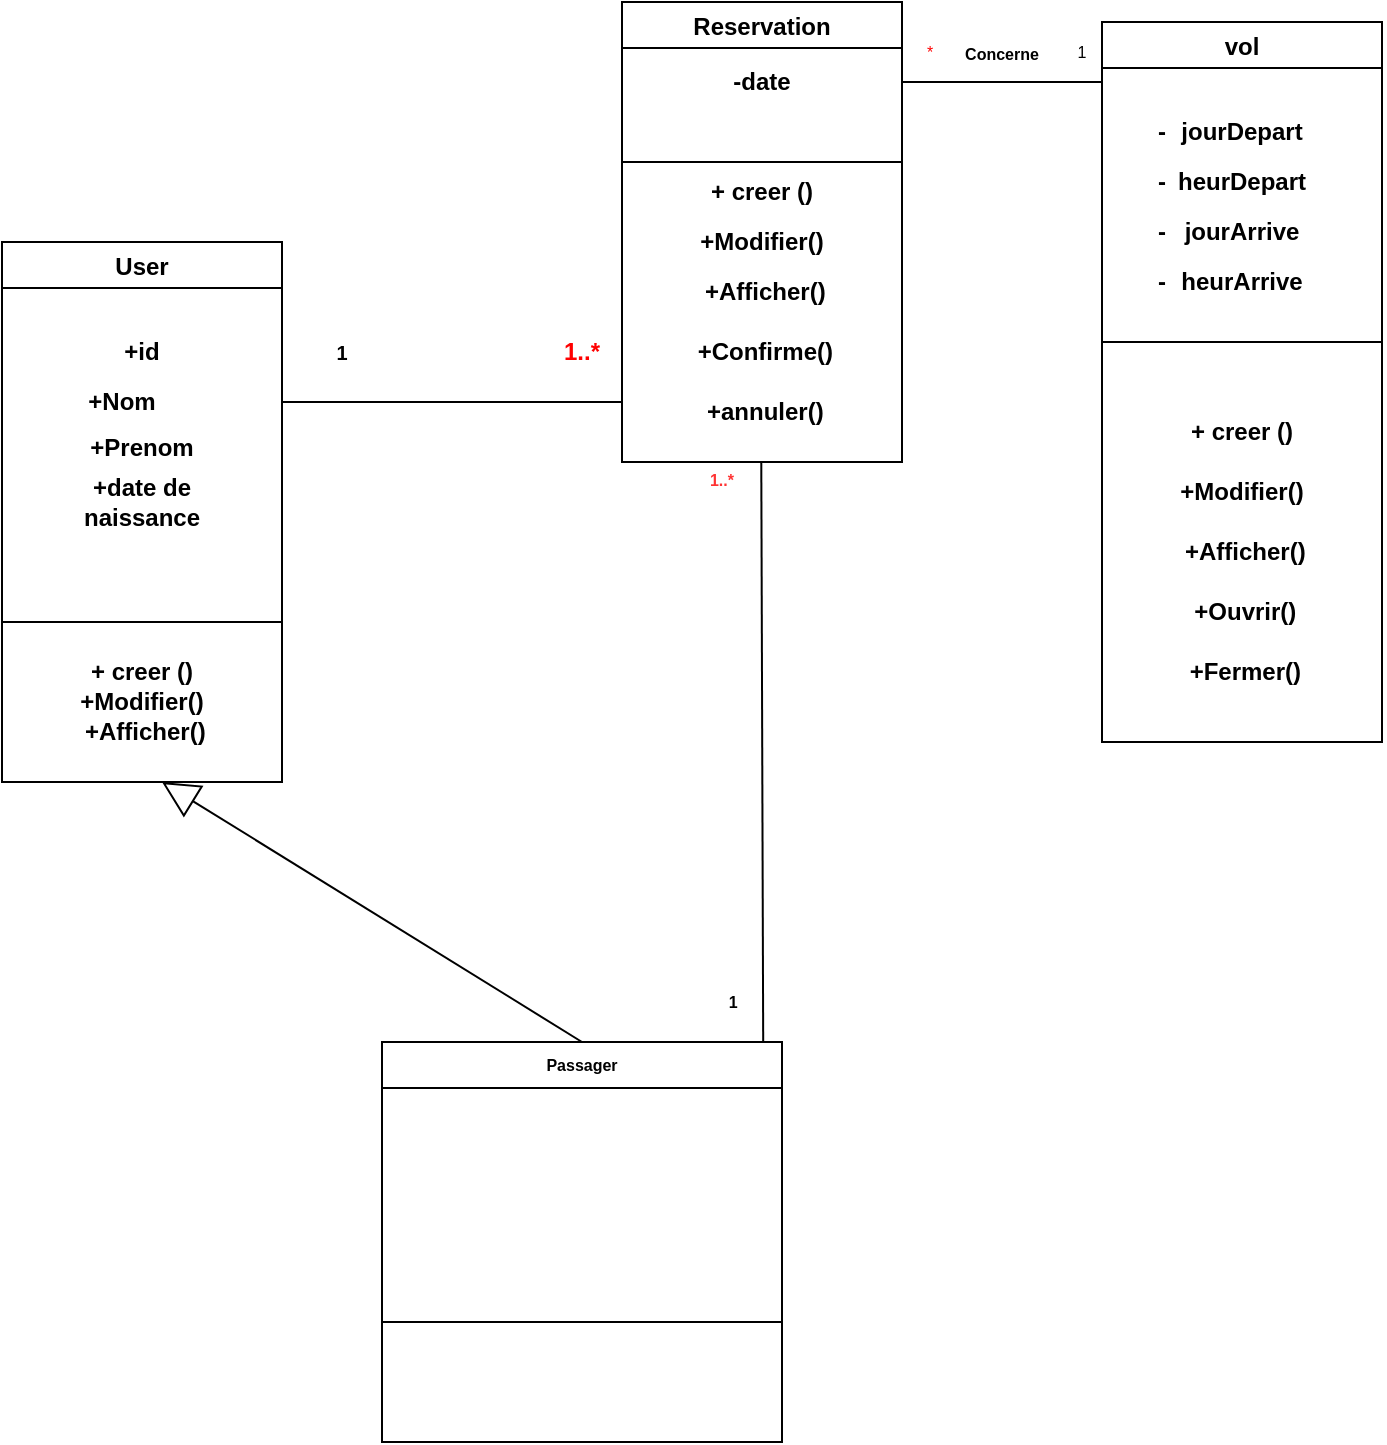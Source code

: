 <mxfile version="18.0.3" type="device"><diagram id="zilZRYsKqXoz7tapKax0" name="Page-1"><mxGraphModel dx="3134" dy="1198" grid="1" gridSize="10" guides="1" tooltips="1" connect="1" arrows="1" fold="1" page="1" pageScale="1" pageWidth="827" pageHeight="1169" math="0" shadow="0"><root><mxCell id="0"/><mxCell id="1" parent="0"/><mxCell id="qs1Xm63CJNNU6w1buou1-2" value="User" style="swimlane;" parent="1" vertex="1"><mxGeometry x="-60" y="120" width="140" height="270" as="geometry"/></mxCell><mxCell id="qs1Xm63CJNNU6w1buou1-4" value="&lt;b&gt;+id&lt;/b&gt;" style="text;html=1;strokeColor=none;fillColor=none;align=center;verticalAlign=middle;whiteSpace=wrap;rounded=0;" parent="qs1Xm63CJNNU6w1buou1-2" vertex="1"><mxGeometry x="40" y="40" width="60" height="30" as="geometry"/></mxCell><mxCell id="qs1Xm63CJNNU6w1buou1-12" value="&lt;b&gt;+date de naissance&lt;/b&gt;" style="text;html=1;strokeColor=none;fillColor=none;align=center;verticalAlign=middle;whiteSpace=wrap;rounded=0;" parent="qs1Xm63CJNNU6w1buou1-2" vertex="1"><mxGeometry x="40" y="115" width="60" height="30" as="geometry"/></mxCell><mxCell id="qs1Xm63CJNNU6w1buou1-13" value="" style="endArrow=none;html=1;rounded=0;" parent="qs1Xm63CJNNU6w1buou1-2" edge="1"><mxGeometry width="50" height="50" relative="1" as="geometry"><mxPoint y="190" as="sourcePoint"/><mxPoint x="140" y="190" as="targetPoint"/></mxGeometry></mxCell><mxCell id="qs1Xm63CJNNU6w1buou1-17" value="&lt;b&gt;&amp;nbsp;+Afficher()&lt;/b&gt;" style="text;html=1;strokeColor=none;fillColor=none;align=center;verticalAlign=middle;whiteSpace=wrap;rounded=0;" parent="qs1Xm63CJNNU6w1buou1-2" vertex="1"><mxGeometry x="40" y="230" width="60" height="30" as="geometry"/></mxCell><mxCell id="qs1Xm63CJNNU6w1buou1-6" value="&lt;b&gt;+Prenom&lt;/b&gt;" style="text;html=1;strokeColor=none;fillColor=none;align=center;verticalAlign=middle;whiteSpace=wrap;rounded=0;" parent="qs1Xm63CJNNU6w1buou1-2" vertex="1"><mxGeometry x="40" y="85" width="60" height="35" as="geometry"/></mxCell><mxCell id="qs1Xm63CJNNU6w1buou1-5" value="&lt;b&gt;+Nom&lt;/b&gt;" style="text;html=1;strokeColor=none;fillColor=none;align=center;verticalAlign=middle;whiteSpace=wrap;rounded=0;" parent="qs1Xm63CJNNU6w1buou1-2" vertex="1"><mxGeometry x="30" y="70" width="60" height="20" as="geometry"/></mxCell><mxCell id="qs1Xm63CJNNU6w1buou1-16" value="&lt;b&gt;&amp;nbsp;+Modifier()&amp;nbsp;&lt;/b&gt;" style="text;html=1;strokeColor=none;fillColor=none;align=center;verticalAlign=middle;whiteSpace=wrap;rounded=0;" parent="qs1Xm63CJNNU6w1buou1-2" vertex="1"><mxGeometry x="40" y="220" width="60" height="20" as="geometry"/></mxCell><mxCell id="qs1Xm63CJNNU6w1buou1-15" value="&lt;b&gt;+ creer ()&lt;/b&gt;" style="text;html=1;strokeColor=none;fillColor=none;align=center;verticalAlign=middle;whiteSpace=wrap;rounded=0;" parent="qs1Xm63CJNNU6w1buou1-2" vertex="1"><mxGeometry x="40" y="200" width="60" height="30" as="geometry"/></mxCell><mxCell id="qs1Xm63CJNNU6w1buou1-41" value="vol" style="swimlane;" parent="1" vertex="1"><mxGeometry x="490" y="10" width="140" height="360" as="geometry"/></mxCell><mxCell id="qs1Xm63CJNNU6w1buou1-42" value="&lt;b&gt;jourDepart&lt;/b&gt;" style="text;html=1;strokeColor=none;fillColor=none;align=center;verticalAlign=middle;whiteSpace=wrap;rounded=0;" parent="qs1Xm63CJNNU6w1buou1-41" vertex="1"><mxGeometry x="40" y="40" width="60" height="30" as="geometry"/></mxCell><mxCell id="qs1Xm63CJNNU6w1buou1-46" value="&lt;b&gt;jourArrive&lt;/b&gt;" style="text;html=1;strokeColor=none;fillColor=none;align=center;verticalAlign=middle;whiteSpace=wrap;rounded=0;" parent="qs1Xm63CJNNU6w1buou1-41" vertex="1"><mxGeometry x="40" y="90" width="60" height="30" as="geometry"/></mxCell><mxCell id="qs1Xm63CJNNU6w1buou1-47" value="" style="endArrow=none;html=1;rounded=0;" parent="qs1Xm63CJNNU6w1buou1-41" edge="1"><mxGeometry width="50" height="50" relative="1" as="geometry"><mxPoint y="160" as="sourcePoint"/><mxPoint x="140" y="160" as="targetPoint"/><Array as="points"><mxPoint x="70" y="160"/></Array></mxGeometry></mxCell><mxCell id="qs1Xm63CJNNU6w1buou1-49" value="&lt;b&gt;&amp;nbsp;+Modifier()&amp;nbsp;&lt;/b&gt;" style="text;html=1;strokeColor=none;fillColor=none;align=center;verticalAlign=middle;whiteSpace=wrap;rounded=0;" parent="qs1Xm63CJNNU6w1buou1-41" vertex="1"><mxGeometry x="40" y="220" width="60" height="30" as="geometry"/></mxCell><mxCell id="qs1Xm63CJNNU6w1buou1-50" value="&lt;b&gt;&amp;nbsp;+Afficher()&lt;/b&gt;" style="text;html=1;strokeColor=none;fillColor=none;align=center;verticalAlign=middle;whiteSpace=wrap;rounded=0;" parent="qs1Xm63CJNNU6w1buou1-41" vertex="1"><mxGeometry x="40" y="250" width="60" height="30" as="geometry"/></mxCell><mxCell id="qs1Xm63CJNNU6w1buou1-51" value="&lt;b&gt;heurArrive&lt;/b&gt;" style="text;html=1;strokeColor=none;fillColor=none;align=center;verticalAlign=middle;whiteSpace=wrap;rounded=0;" parent="qs1Xm63CJNNU6w1buou1-41" vertex="1"><mxGeometry x="40" y="120" width="60" height="20" as="geometry"/></mxCell><mxCell id="qs1Xm63CJNNU6w1buou1-43" value="&lt;b&gt;heurDepart&lt;/b&gt;" style="text;html=1;strokeColor=none;fillColor=none;align=center;verticalAlign=middle;whiteSpace=wrap;rounded=0;" parent="qs1Xm63CJNNU6w1buou1-41" vertex="1"><mxGeometry x="40" y="70" width="60" height="20" as="geometry"/></mxCell><mxCell id="qs1Xm63CJNNU6w1buou1-57" value="&lt;b&gt;-&lt;/b&gt;" style="text;html=1;strokeColor=none;fillColor=none;align=center;verticalAlign=middle;whiteSpace=wrap;rounded=0;" parent="qs1Xm63CJNNU6w1buou1-41" vertex="1"><mxGeometry y="40" width="60" height="30" as="geometry"/></mxCell><mxCell id="qs1Xm63CJNNU6w1buou1-58" value="&lt;b&gt;-&lt;/b&gt;" style="text;html=1;strokeColor=none;fillColor=none;align=center;verticalAlign=middle;whiteSpace=wrap;rounded=0;" parent="qs1Xm63CJNNU6w1buou1-41" vertex="1"><mxGeometry y="65" width="60" height="30" as="geometry"/></mxCell><mxCell id="qs1Xm63CJNNU6w1buou1-59" value="&lt;b&gt;-&lt;/b&gt;" style="text;html=1;strokeColor=none;fillColor=none;align=center;verticalAlign=middle;whiteSpace=wrap;rounded=0;" parent="qs1Xm63CJNNU6w1buou1-41" vertex="1"><mxGeometry y="90" width="60" height="30" as="geometry"/></mxCell><mxCell id="qs1Xm63CJNNU6w1buou1-61" value="&lt;b&gt;-&lt;/b&gt;" style="text;html=1;strokeColor=none;fillColor=none;align=center;verticalAlign=middle;whiteSpace=wrap;rounded=0;" parent="qs1Xm63CJNNU6w1buou1-41" vertex="1"><mxGeometry y="115" width="60" height="30" as="geometry"/></mxCell><mxCell id="qs1Xm63CJNNU6w1buou1-48" value="&lt;b&gt;+ creer ()&lt;/b&gt;" style="text;html=1;strokeColor=none;fillColor=none;align=center;verticalAlign=middle;whiteSpace=wrap;rounded=0;" parent="qs1Xm63CJNNU6w1buou1-41" vertex="1"><mxGeometry x="40" y="190" width="60" height="30" as="geometry"/></mxCell><mxCell id="qs1Xm63CJNNU6w1buou1-62" value="&lt;b&gt;&amp;nbsp;+Ouvrir()&lt;/b&gt;" style="text;html=1;strokeColor=none;fillColor=none;align=center;verticalAlign=middle;whiteSpace=wrap;rounded=0;" parent="qs1Xm63CJNNU6w1buou1-41" vertex="1"><mxGeometry x="40" y="280" width="60" height="30" as="geometry"/></mxCell><mxCell id="qs1Xm63CJNNU6w1buou1-64" value="&lt;b&gt;&amp;nbsp;+Fermer()&lt;/b&gt;" style="text;html=1;strokeColor=none;fillColor=none;align=center;verticalAlign=middle;whiteSpace=wrap;rounded=0;" parent="qs1Xm63CJNNU6w1buou1-41" vertex="1"><mxGeometry x="40" y="310" width="60" height="30" as="geometry"/></mxCell><mxCell id="qs1Xm63CJNNU6w1buou1-135" value="Reservation" style="swimlane;" parent="1" vertex="1"><mxGeometry x="250" width="140" height="230" as="geometry"/></mxCell><mxCell id="qs1Xm63CJNNU6w1buou1-136" value="&lt;b&gt;-date&lt;/b&gt;" style="text;html=1;strokeColor=none;fillColor=none;align=center;verticalAlign=middle;whiteSpace=wrap;rounded=0;" parent="qs1Xm63CJNNU6w1buou1-135" vertex="1"><mxGeometry x="40" y="30" width="60" height="20" as="geometry"/></mxCell><mxCell id="qs1Xm63CJNNU6w1buou1-137" value="&lt;span style=&quot;color: rgba(0 , 0 , 0 , 0) ; font-family: monospace ; font-size: 0px&quot;&gt;%3CmxGraphModel%3E%3Croot%3E%3CmxCell%20id%3D%220%22%2F%3E%3CmxCell%20id%3D%221%22%20parent%3D%220%22%2F%3E%3CmxCell%20id%3D%222%22%20value%3D%22Vertical%20Container%22%20style%3D%22swimlane%3B%22%20vertex%3D%221%22%20parent%3D%221%22%3E%3CmxGeometry%20x%3D%2240%22%20y%3D%22130%22%20width%3D%22140%22%20height%3D%22200%22%20as%3D%22geometry%22%2F%3E%3C%2FmxCell%3E%3C%2Froot%3E%3C%2FmxGraphModel%3E&lt;/span&gt;&lt;span style=&quot;color: rgba(0 , 0 , 0 , 0) ; font-family: monospace ; font-size: 0px&quot;&gt;%3CmxGraphModel%3E%3Croot%3E%3CmxCell%20id%3D%220%22%2F%3E%3CmxCell%20id%3D%221%22%20parent%3D%220%22%2F%3E%3CmxCell%20id%3D%222%22%20value%3D%22Vertical%20Container%22%20style%3D%22swimlane%3B%22%20vertex%3D%221%22%20parent%3D%221%22%3E%3CmxGeometry%20x%3D%2240%22%20y%3D%22130%22%20width%3D%22140%22%20height%3D%22200%22%20as%3D%22geometry%22%2F%3E%3C%2FmxCell%3E%3C%2Froot%3E%3C%2FmxGraphModel%3E&lt;/span&gt;&lt;span style=&quot;color: rgba(0 , 0 , 0 , 0) ; font-family: monospace ; font-size: 0px&quot;&gt;%3CmxGraphModel%3E%3Croot%3E%3CmxCell%20id%3D%220%22%2F%3E%3CmxCell%20id%3D%221%22%20parent%3D%220%22%2F%3E%3CmxCell%20id%3D%222%22%20value%3D%22Vertical%20Container%22%20style%3D%22swimlane%3B%22%20vertex%3D%221%22%20parent%3D%221%22%3E%3CmxGeometry%20x%3D%2240%22%20y%3D%22130%22%20width%3D%22140%22%20height%3D%22200%22%20as%3D%22geometry%22%2F%3E%3C%2FmxCell%3E%3C%2Froot%3E%3C%2FmxGraphModel%3E&lt;/span&gt;" style="text;html=1;align=center;verticalAlign=middle;resizable=0;points=[];autosize=1;strokeColor=none;fillColor=none;" parent="qs1Xm63CJNNU6w1buou1-135" vertex="1"><mxGeometry x="50" y="85" width="20" height="20" as="geometry"/></mxCell><mxCell id="qs1Xm63CJNNU6w1buou1-138" value="" style="endArrow=none;html=1;rounded=0;" parent="qs1Xm63CJNNU6w1buou1-135" edge="1"><mxGeometry width="50" height="50" relative="1" as="geometry"><mxPoint y="80" as="sourcePoint"/><mxPoint x="140" y="80" as="targetPoint"/><Array as="points"><mxPoint x="70" y="80"/></Array></mxGeometry></mxCell><mxCell id="qs1Xm63CJNNU6w1buou1-139" value="&lt;b&gt;&amp;nbsp;+Modifier()&amp;nbsp;&lt;/b&gt;" style="text;html=1;strokeColor=none;fillColor=none;align=center;verticalAlign=middle;whiteSpace=wrap;rounded=0;" parent="qs1Xm63CJNNU6w1buou1-135" vertex="1"><mxGeometry x="40" y="105" width="60" height="30" as="geometry"/></mxCell><mxCell id="qs1Xm63CJNNU6w1buou1-140" value="&lt;b&gt;&amp;nbsp;+Afficher()&lt;/b&gt;" style="text;html=1;strokeColor=none;fillColor=none;align=center;verticalAlign=middle;whiteSpace=wrap;rounded=0;" parent="qs1Xm63CJNNU6w1buou1-135" vertex="1"><mxGeometry x="40" y="130" width="60" height="30" as="geometry"/></mxCell><mxCell id="qs1Xm63CJNNU6w1buou1-141" value="&lt;b&gt;+ creer ()&lt;/b&gt;" style="text;html=1;strokeColor=none;fillColor=none;align=center;verticalAlign=middle;whiteSpace=wrap;rounded=0;" parent="qs1Xm63CJNNU6w1buou1-135" vertex="1"><mxGeometry x="40" y="80" width="60" height="30" as="geometry"/></mxCell><mxCell id="qs1Xm63CJNNU6w1buou1-142" value="&lt;b&gt;&amp;nbsp;+Confirme()&lt;/b&gt;" style="text;html=1;strokeColor=none;fillColor=none;align=center;verticalAlign=middle;whiteSpace=wrap;rounded=0;" parent="qs1Xm63CJNNU6w1buou1-135" vertex="1"><mxGeometry x="40" y="160" width="60" height="30" as="geometry"/></mxCell><mxCell id="qs1Xm63CJNNU6w1buou1-144" value="&lt;b&gt;&amp;nbsp;+annuler()&lt;/b&gt;" style="text;html=1;strokeColor=none;fillColor=none;align=center;verticalAlign=middle;whiteSpace=wrap;rounded=0;" parent="qs1Xm63CJNNU6w1buou1-135" vertex="1"><mxGeometry x="40" y="190" width="60" height="30" as="geometry"/></mxCell><mxCell id="qs1Xm63CJNNU6w1buou1-145" value="" style="endArrow=none;html=1;rounded=0;fontSize=10;fontColor=#000000;" parent="1" edge="1"><mxGeometry width="50" height="50" relative="1" as="geometry"><mxPoint x="390" y="40" as="sourcePoint"/><mxPoint x="490" y="40" as="targetPoint"/></mxGeometry></mxCell><mxCell id="qs1Xm63CJNNU6w1buou1-154" value="" style="endArrow=none;html=1;rounded=0;fontSize=10;fontColor=#000000;exitX=0.953;exitY=0.001;exitDx=0;exitDy=0;exitPerimeter=0;" parent="1" source="qs1Xm63CJNNU6w1buou1-185" edge="1"><mxGeometry width="50" height="50" relative="1" as="geometry"><mxPoint x="319.64" y="360" as="sourcePoint"/><mxPoint x="319.64" y="230" as="targetPoint"/></mxGeometry></mxCell><mxCell id="qs1Xm63CJNNU6w1buou1-155" value="" style="endArrow=none;html=1;rounded=0;fontSize=10;fontColor=#000000;" parent="1" edge="1"><mxGeometry width="50" height="50" relative="1" as="geometry"><mxPoint x="80" y="200" as="sourcePoint"/><mxPoint x="250" y="200" as="targetPoint"/></mxGeometry></mxCell><mxCell id="qs1Xm63CJNNU6w1buou1-156" value="&lt;b&gt;&lt;font color=&quot;#ff3333&quot; style=&quot;font-size: 8px&quot;&gt;1..*&lt;/font&gt;&lt;/b&gt;" style="text;html=1;strokeColor=none;fillColor=none;align=center;verticalAlign=middle;whiteSpace=wrap;rounded=0;" parent="1" vertex="1"><mxGeometry x="270" y="220" width="60" height="35" as="geometry"/></mxCell><mxCell id="qs1Xm63CJNNU6w1buou1-162" value="&lt;b&gt;&lt;font style=&quot;font-size: 8px&quot;&gt;Concerne&lt;/font&gt;&lt;/b&gt;" style="text;html=1;strokeColor=none;fillColor=none;align=center;verticalAlign=middle;whiteSpace=wrap;rounded=0;fontSize=10;fontColor=#000000;" parent="1" vertex="1"><mxGeometry x="410" y="10" width="60" height="30" as="geometry"/></mxCell><mxCell id="qs1Xm63CJNNU6w1buou1-163" value="&lt;b&gt;1&lt;/b&gt;" style="text;html=1;strokeColor=none;fillColor=none;align=center;verticalAlign=middle;whiteSpace=wrap;rounded=0;fontSize=10;fontColor=#000000;" parent="1" vertex="1"><mxGeometry x="80" y="160" width="60" height="30" as="geometry"/></mxCell><mxCell id="qs1Xm63CJNNU6w1buou1-165" value="&lt;b&gt;&lt;font color=&quot;#ff0000&quot;&gt;1..*&lt;/font&gt;&lt;/b&gt;" style="text;html=1;strokeColor=none;fillColor=none;align=center;verticalAlign=middle;whiteSpace=wrap;rounded=0;" parent="1" vertex="1"><mxGeometry x="200" y="160" width="60" height="30" as="geometry"/></mxCell><mxCell id="qs1Xm63CJNNU6w1buou1-166" value="&lt;font color=&quot;#000000&quot;&gt;1&lt;/font&gt;" style="text;html=1;strokeColor=none;fillColor=none;align=center;verticalAlign=middle;whiteSpace=wrap;rounded=0;fontSize=8;fontColor=#FF0000;" parent="1" vertex="1"><mxGeometry x="460" y="15" width="40" height="20" as="geometry"/></mxCell><mxCell id="qs1Xm63CJNNU6w1buou1-174" value="&lt;font color=&quot;#ff0000&quot;&gt;*&lt;/font&gt;" style="text;html=1;strokeColor=none;fillColor=none;align=center;verticalAlign=middle;whiteSpace=wrap;rounded=0;fontSize=8;fontColor=#000000;" parent="1" vertex="1"><mxGeometry x="394" y="20" width="20" height="10" as="geometry"/></mxCell><mxCell id="qs1Xm63CJNNU6w1buou1-185" value="Passager" style="swimlane;fontSize=8;fontColor=#000000;" parent="1" vertex="1"><mxGeometry x="130" y="520" width="200" height="200" as="geometry"/></mxCell><mxCell id="qs1Xm63CJNNU6w1buou1-186" value="" style="endArrow=none;html=1;rounded=0;fontSize=8;fontColor=#FF0000;" parent="qs1Xm63CJNNU6w1buou1-185" edge="1"><mxGeometry width="50" height="50" relative="1" as="geometry"><mxPoint y="140" as="sourcePoint"/><mxPoint x="200" y="140" as="targetPoint"/></mxGeometry></mxCell><mxCell id="qs1Xm63CJNNU6w1buou1-188" value="&lt;b&gt;&amp;nbsp; &amp;nbsp; &amp;nbsp; &amp;nbsp; &amp;nbsp; &amp;nbsp; &amp;nbsp; 1&lt;/b&gt;" style="text;html=1;strokeColor=none;fillColor=none;align=center;verticalAlign=middle;whiteSpace=wrap;rounded=0;fontSize=8;fontColor=#000000;" parent="1" vertex="1"><mxGeometry x="270" y="490" width="40" height="20" as="geometry"/></mxCell><mxCell id="zsyngHl6Apbn5W9knIf2-2" value="" style="endArrow=block;endSize=16;endFill=0;html=1;rounded=0;exitX=0.5;exitY=0;exitDx=0;exitDy=0;" parent="1" source="qs1Xm63CJNNU6w1buou1-185" edge="1"><mxGeometry width="160" relative="1" as="geometry"><mxPoint x="230" y="490" as="sourcePoint"/><mxPoint x="20" y="390" as="targetPoint"/></mxGeometry></mxCell></root></mxGraphModel></diagram></mxfile>
